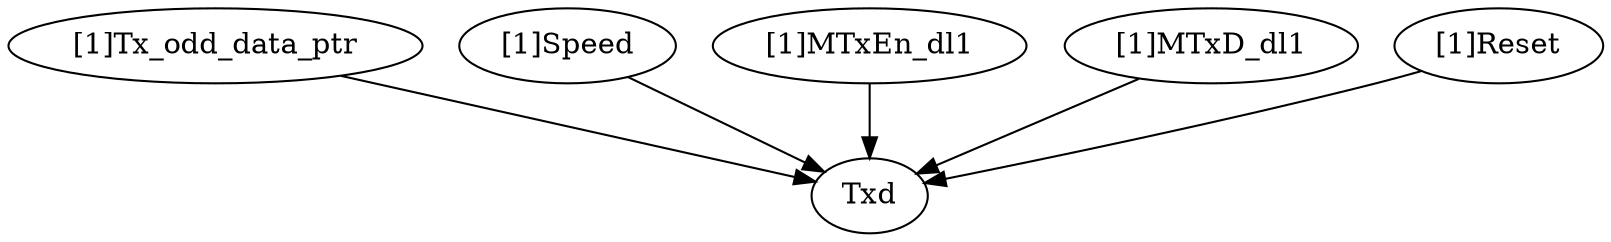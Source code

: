 strict digraph "" {
	"[1]Tx_odd_data_ptr"	 [complexity=4,
		importance=0.395863472491,
		rank=0.0989658681228];
	Txd	 [complexity=0,
		importance=0.0723123172574,
		rank=0.0];
	"[1]Tx_odd_data_ptr" -> Txd;
	"[1]Speed"	 [complexity=2,
		importance=0.3126707371,
		rank=0.15633536855];
	"[1]Speed" -> Txd;
	"[1]MTxEn_dl1"	 [complexity=6,
		importance=0.686528688956,
		rank=0.114421448159];
	"[1]MTxEn_dl1" -> Txd;
	"[1]MTxD_dl1"	 [complexity=6,
		importance=0.252654785412,
		rank=0.042109130902];
	"[1]MTxD_dl1" -> Txd;
	"[1]Reset"	 [complexity=1,
		importance=0.384983054357,
		rank=0.384983054357];
	"[1]Reset" -> Txd;
}
